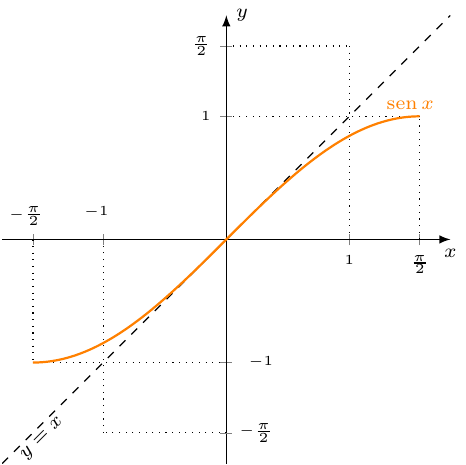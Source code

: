 \documentclass[crop]{standalone}
\usepackage[dvipsnames]{xcolor}
\usepackage{tikz}
\usepackage{pgfplots}
\pgfplotsset{compat=1.18}
\usetikzlibrary{shapes.geometric,positioning}
\begin{document}
  \begin{tikzpicture}[font=\tiny]
    \begin{axis}[%
      trig format plots=rad,
      axis x line=center,axis y line=center,
      unit vector ratio={1 1},
      xlabel={\scriptsize$x$},ylabel={\scriptsize$y$},
      xlabel style={below},ylabel style={right},
      xmin=-pi/2-0.25,xmax=pi/2+0.25,
      xtick={0,1,pi/2},
      xticklabels={$0$,$1$,$\frac{\pi}{2}$},
      extra x ticks={-pi/2,-1},
      extra x tick labels={$-\frac{\pi}{2}$,$-1$},
      extra x tick style={xticklabel style={yshift=1.75em,xshift=-0.25em}},
      ymin=-pi/2-0.25,ymax=pi/2+0.25,
      ytick={0,1,pi/2},
      yticklabels={$0$,$1$,$\frac{\pi}{2}$},
      extra y ticks={-pi/2,-1},
      extra y tick labels={$-\frac{\pi}{2}$,$-1$},
      extra y tick style={yticklabel style={xshift=2.25em}},
      axis line style={-latex},
      declare function={
        f(\x) = sin(\x);
        g(\x) = asin(\x);
      }
    ]%

      \draw[dotted] (-pi/2,0) -- (-pi/2,{f(deg(-pi/2))});
      \draw[dotted] (-pi/2,{f(deg(-pi/2))}) -- (0,{f(deg(-pi/2))});
      
      \draw[dotted] (0,-pi/2) -- ({f(deg(-pi/2))},-pi/2);
      \draw[dotted] ({f(deg(-pi/2))},-pi/2) -- ({f(deg(-pi/2))},0);

      \draw[dotted] (pi/2,0) -- (pi/2,{f(deg(pi/2))});
      \draw[dotted] (pi/2,{f(deg(pi/2))}) -- (0,{f(deg(pi/2))});
      
      \draw[dotted] (0,pi/2) -- ({f(deg(pi/2))},pi/2);
      \draw[dotted] ({f(deg(pi/2))},pi/2) -- ({f(deg(pi/2))},0);

      \addplot[%
        mark=none,
        dashed,
        domain=-pi/2-0.25:pi/2+0.25,
        samples=1000
      ] {x} node[%
        pos=0.09,
        rotate=45,
        xshift=-0.4em,
        yshift=-0.4em
      ] {\scriptsize$y=x$};

      \addplot[%
        mark=none,
        domain=-pi/2:pi/2,
        color=orange,
        thick,
        samples=1000
      ] {f(x)} node[%
        pos=0.98,
        yshift=0.4em
      ] {\scriptsize$\mbox{sen}\,{x}$};
      
      % \addplot[%
      %   mark=none,
      %   domain=-1:1,
      %   color=red,
      %   thick,
      %   samples=1000
      % ] {g(x)} node[%
      %   pos=1,
      %   yshift=0.4em
      % ] {\scriptsize$\mbox{arcsen}\,{x}$};

    \end{axis}
  \end{tikzpicture}%
\end{document}